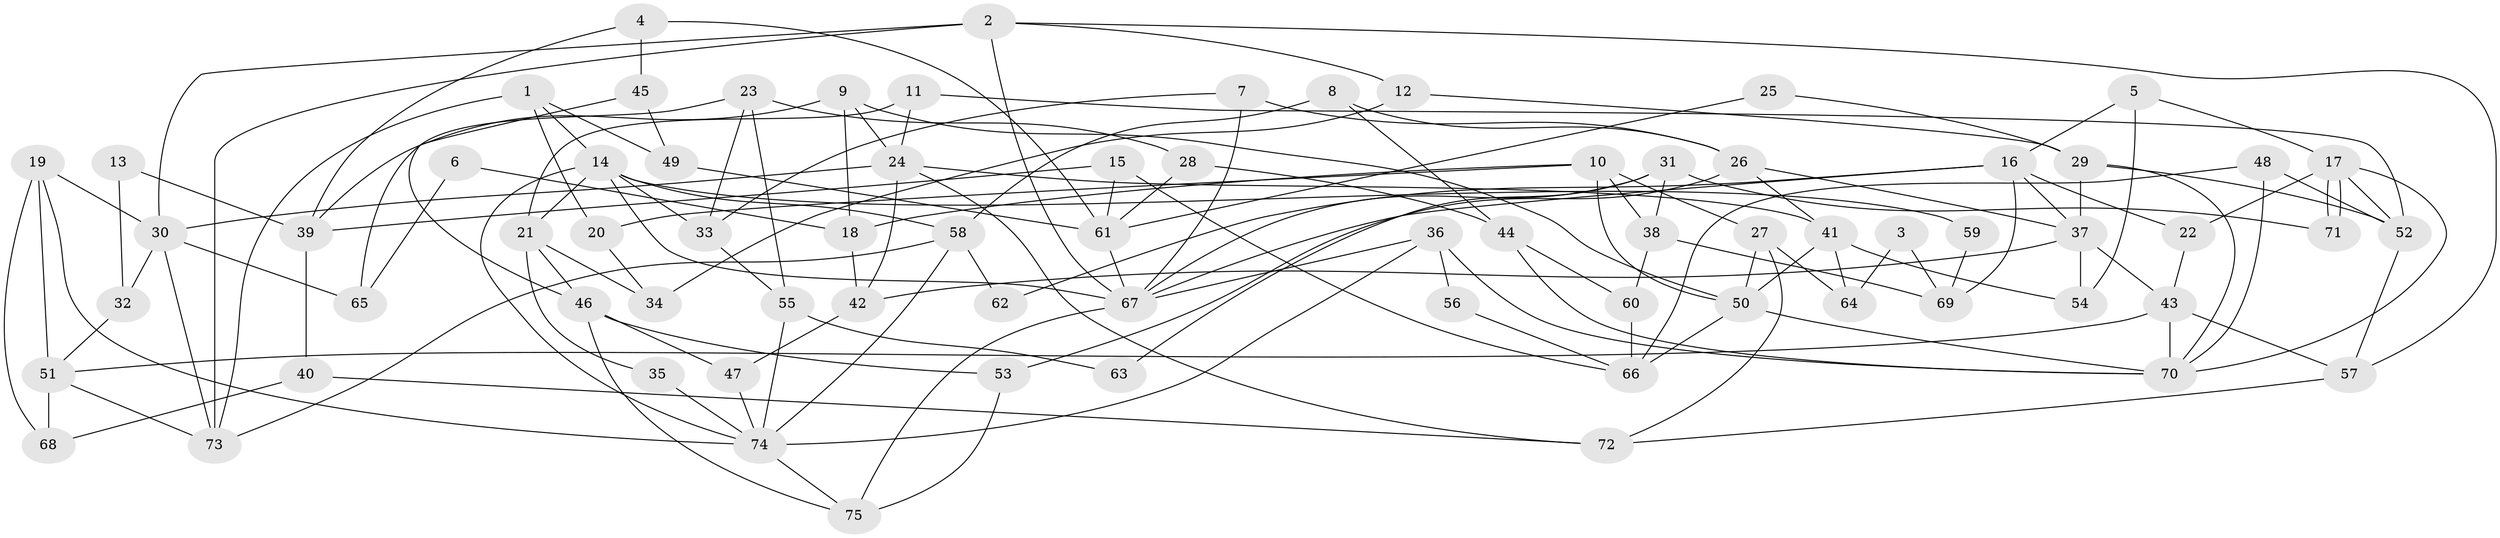 // coarse degree distribution, {7: 0.06666666666666667, 5: 0.2, 9: 0.03333333333333333, 8: 0.1, 14: 0.06666666666666667, 6: 0.03333333333333333, 2: 0.2, 3: 0.2, 11: 0.03333333333333333, 4: 0.06666666666666667}
// Generated by graph-tools (version 1.1) at 2025/50/03/04/25 22:50:59]
// undirected, 75 vertices, 150 edges
graph export_dot {
  node [color=gray90,style=filled];
  1;
  2;
  3;
  4;
  5;
  6;
  7;
  8;
  9;
  10;
  11;
  12;
  13;
  14;
  15;
  16;
  17;
  18;
  19;
  20;
  21;
  22;
  23;
  24;
  25;
  26;
  27;
  28;
  29;
  30;
  31;
  32;
  33;
  34;
  35;
  36;
  37;
  38;
  39;
  40;
  41;
  42;
  43;
  44;
  45;
  46;
  47;
  48;
  49;
  50;
  51;
  52;
  53;
  54;
  55;
  56;
  57;
  58;
  59;
  60;
  61;
  62;
  63;
  64;
  65;
  66;
  67;
  68;
  69;
  70;
  71;
  72;
  73;
  74;
  75;
  1 -- 14;
  1 -- 20;
  1 -- 49;
  1 -- 73;
  2 -- 30;
  2 -- 73;
  2 -- 12;
  2 -- 57;
  2 -- 67;
  3 -- 64;
  3 -- 69;
  4 -- 61;
  4 -- 39;
  4 -- 45;
  5 -- 54;
  5 -- 17;
  5 -- 16;
  6 -- 18;
  6 -- 65;
  7 -- 26;
  7 -- 67;
  7 -- 33;
  8 -- 26;
  8 -- 58;
  8 -- 44;
  9 -- 50;
  9 -- 24;
  9 -- 18;
  9 -- 39;
  10 -- 50;
  10 -- 18;
  10 -- 20;
  10 -- 27;
  10 -- 38;
  11 -- 24;
  11 -- 52;
  11 -- 21;
  12 -- 29;
  12 -- 34;
  13 -- 39;
  13 -- 32;
  14 -- 74;
  14 -- 67;
  14 -- 21;
  14 -- 33;
  14 -- 58;
  14 -- 59;
  15 -- 66;
  15 -- 39;
  15 -- 61;
  16 -- 67;
  16 -- 22;
  16 -- 37;
  16 -- 62;
  16 -- 69;
  17 -- 22;
  17 -- 71;
  17 -- 71;
  17 -- 52;
  17 -- 70;
  18 -- 42;
  19 -- 51;
  19 -- 74;
  19 -- 30;
  19 -- 68;
  20 -- 34;
  21 -- 34;
  21 -- 35;
  21 -- 46;
  22 -- 43;
  23 -- 55;
  23 -- 33;
  23 -- 28;
  23 -- 65;
  24 -- 72;
  24 -- 30;
  24 -- 41;
  24 -- 42;
  25 -- 61;
  25 -- 29;
  26 -- 37;
  26 -- 53;
  26 -- 41;
  27 -- 50;
  27 -- 64;
  27 -- 72;
  28 -- 44;
  28 -- 61;
  29 -- 70;
  29 -- 37;
  29 -- 52;
  30 -- 73;
  30 -- 32;
  30 -- 65;
  31 -- 67;
  31 -- 38;
  31 -- 63;
  31 -- 71;
  32 -- 51;
  33 -- 55;
  35 -- 74;
  36 -- 70;
  36 -- 67;
  36 -- 56;
  36 -- 74;
  37 -- 42;
  37 -- 43;
  37 -- 54;
  38 -- 60;
  38 -- 69;
  39 -- 40;
  40 -- 72;
  40 -- 68;
  41 -- 50;
  41 -- 54;
  41 -- 64;
  42 -- 47;
  43 -- 57;
  43 -- 51;
  43 -- 70;
  44 -- 70;
  44 -- 60;
  45 -- 49;
  45 -- 46;
  46 -- 47;
  46 -- 53;
  46 -- 75;
  47 -- 74;
  48 -- 70;
  48 -- 52;
  48 -- 66;
  49 -- 61;
  50 -- 70;
  50 -- 66;
  51 -- 73;
  51 -- 68;
  52 -- 57;
  53 -- 75;
  55 -- 74;
  55 -- 63;
  56 -- 66;
  57 -- 72;
  58 -- 74;
  58 -- 62;
  58 -- 73;
  59 -- 69;
  60 -- 66;
  61 -- 67;
  67 -- 75;
  74 -- 75;
}
